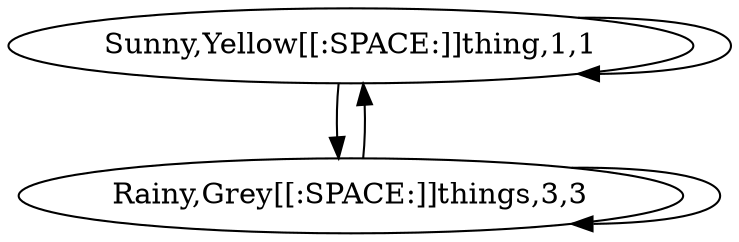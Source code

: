 digraph G {
0[label="Sunny,Yellow[[:SPACE:]]thing,1,1"];
1[label="Rainy,Grey[[:SPACE:]]things,3,3"];
0->0 ;
0->1 ;
1->0 ;
1->1 ;
}
